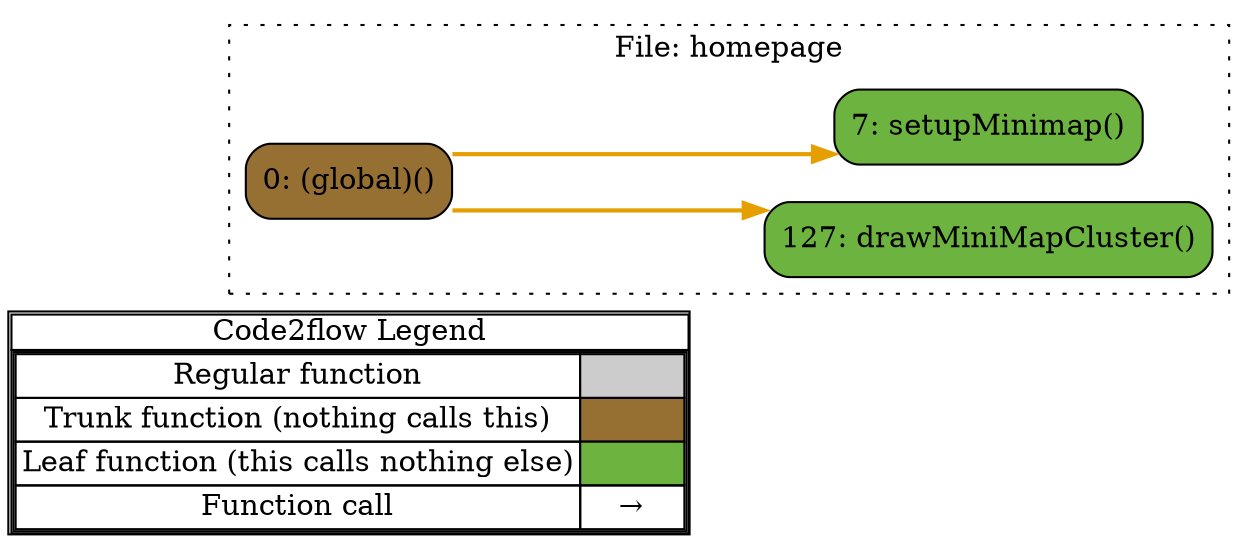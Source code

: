 digraph G {
concentrate=true;
splines="ortho";
rankdir="LR";
subgraph legend{
    rank = min;
    label = "legend";
    Legend [shape=none, margin=0, label = <
        <table cellspacing="0" cellpadding="0" border="1"><tr><td>Code2flow Legend</td></tr><tr><td>
        <table cellspacing="0">
        <tr><td>Regular function</td><td width="50px" bgcolor='#cccccc'></td></tr>
        <tr><td>Trunk function (nothing calls this)</td><td bgcolor='#966F33'></td></tr>
        <tr><td>Leaf function (this calls nothing else)</td><td bgcolor='#6db33f'></td></tr>
        <tr><td>Function call</td><td><font color='black'>&#8594;</font></td></tr>
        </table></td></tr></table>
        >];
}node_b8201521 [label="0: (global)()" name="homepage::(global)" shape="rect" style="rounded,filled" fillcolor="#966F33" ];
node_1a79d24a [label="127: drawMiniMapCluster()" name="homepage::drawMiniMapCluster" shape="rect" style="rounded,filled" fillcolor="#6db33f" ];
node_303211fe [label="7: setupMinimap()" name="homepage::setupMinimap" shape="rect" style="rounded,filled" fillcolor="#6db33f" ];
node_b8201521 -> node_1a79d24a [color="#E69F00" penwidth="2"];
node_b8201521 -> node_303211fe [color="#E69F00" penwidth="2"];
subgraph cluster_b21a4774 {
    node_303211fe node_1a79d24a node_b8201521;
    label="File: homepage";
    name="homepage";
    style="filled";
    graph[style=dotted];
};
}
